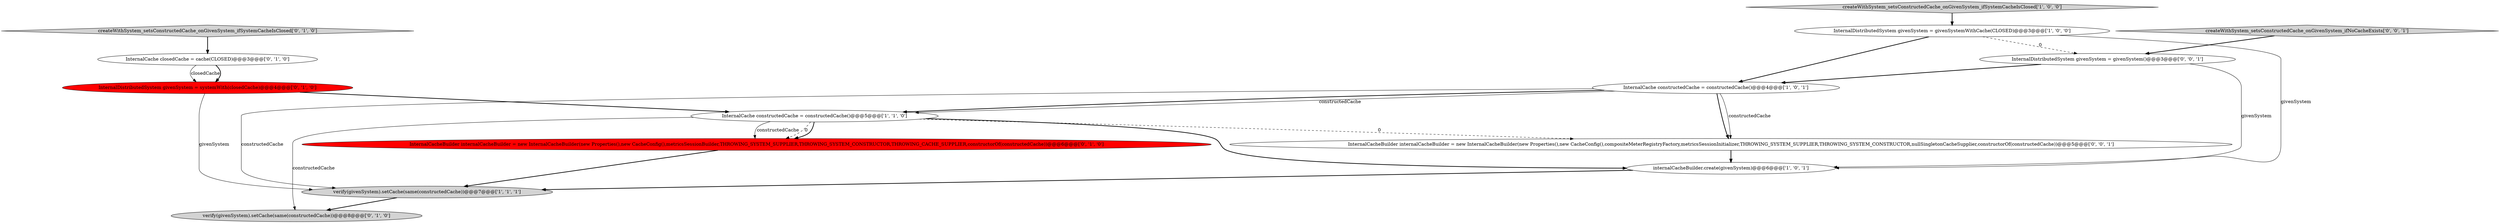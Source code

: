 digraph {
4 [style = filled, label = "InternalCache constructedCache = constructedCache()@@@5@@@['1', '1', '0']", fillcolor = white, shape = ellipse image = "AAA0AAABBB1BBB"];
9 [style = filled, label = "InternalCache closedCache = cache(CLOSED)@@@3@@@['0', '1', '0']", fillcolor = white, shape = ellipse image = "AAA0AAABBB2BBB"];
3 [style = filled, label = "internalCacheBuilder.create(givenSystem)@@@6@@@['1', '0', '1']", fillcolor = white, shape = ellipse image = "AAA0AAABBB1BBB"];
2 [style = filled, label = "InternalCache constructedCache = constructedCache()@@@4@@@['1', '0', '1']", fillcolor = white, shape = ellipse image = "AAA0AAABBB1BBB"];
1 [style = filled, label = "createWithSystem_setsConstructedCache_onGivenSystem_ifSystemCacheIsClosed['1', '0', '0']", fillcolor = lightgray, shape = diamond image = "AAA0AAABBB1BBB"];
10 [style = filled, label = "InternalDistributedSystem givenSystem = systemWith(closedCache)@@@4@@@['0', '1', '0']", fillcolor = red, shape = ellipse image = "AAA1AAABBB2BBB"];
5 [style = filled, label = "verify(givenSystem).setCache(same(constructedCache))@@@7@@@['1', '1', '1']", fillcolor = lightgray, shape = ellipse image = "AAA0AAABBB1BBB"];
0 [style = filled, label = "InternalDistributedSystem givenSystem = givenSystemWithCache(CLOSED)@@@3@@@['1', '0', '0']", fillcolor = white, shape = ellipse image = "AAA0AAABBB1BBB"];
11 [style = filled, label = "InternalDistributedSystem givenSystem = givenSystem()@@@3@@@['0', '0', '1']", fillcolor = white, shape = ellipse image = "AAA0AAABBB3BBB"];
8 [style = filled, label = "InternalCacheBuilder internalCacheBuilder = new InternalCacheBuilder(new Properties(),new CacheConfig(),metricsSessionBuilder,THROWING_SYSTEM_SUPPLIER,THROWING_SYSTEM_CONSTRUCTOR,THROWING_CACHE_SUPPLIER,constructorOf(constructedCache))@@@6@@@['0', '1', '0']", fillcolor = red, shape = ellipse image = "AAA1AAABBB2BBB"];
6 [style = filled, label = "verify(givenSystem).setCache(same(constructedCache))@@@8@@@['0', '1', '0']", fillcolor = lightgray, shape = ellipse image = "AAA0AAABBB2BBB"];
12 [style = filled, label = "createWithSystem_setsConstructedCache_onGivenSystem_ifNoCacheExists['0', '0', '1']", fillcolor = lightgray, shape = diamond image = "AAA0AAABBB3BBB"];
13 [style = filled, label = "InternalCacheBuilder internalCacheBuilder = new InternalCacheBuilder(new Properties(),new CacheConfig(),compositeMeterRegistryFactory,metricsSessionInitializer,THROWING_SYSTEM_SUPPLIER,THROWING_SYSTEM_CONSTRUCTOR,nullSingletonCacheSupplier,constructorOf(constructedCache))@@@5@@@['0', '0', '1']", fillcolor = white, shape = ellipse image = "AAA0AAABBB3BBB"];
7 [style = filled, label = "createWithSystem_setsConstructedCache_onGivenSystem_ifSystemCacheIsClosed['0', '1', '0']", fillcolor = lightgray, shape = diamond image = "AAA0AAABBB2BBB"];
4->3 [style = bold, label=""];
9->10 [style = solid, label="closedCache"];
11->3 [style = solid, label="givenSystem"];
0->2 [style = bold, label=""];
0->3 [style = solid, label="givenSystem"];
12->11 [style = bold, label=""];
0->11 [style = dashed, label="0"];
1->0 [style = bold, label=""];
9->10 [style = bold, label=""];
2->4 [style = bold, label=""];
11->2 [style = bold, label=""];
2->13 [style = bold, label=""];
2->4 [style = solid, label="constructedCache"];
7->9 [style = bold, label=""];
3->5 [style = bold, label=""];
2->5 [style = solid, label="constructedCache"];
5->6 [style = bold, label=""];
8->5 [style = bold, label=""];
13->3 [style = bold, label=""];
4->8 [style = solid, label="constructedCache"];
4->8 [style = dashed, label="0"];
10->4 [style = bold, label=""];
4->8 [style = bold, label=""];
2->13 [style = solid, label="constructedCache"];
10->5 [style = solid, label="givenSystem"];
4->6 [style = solid, label="constructedCache"];
4->13 [style = dashed, label="0"];
}
